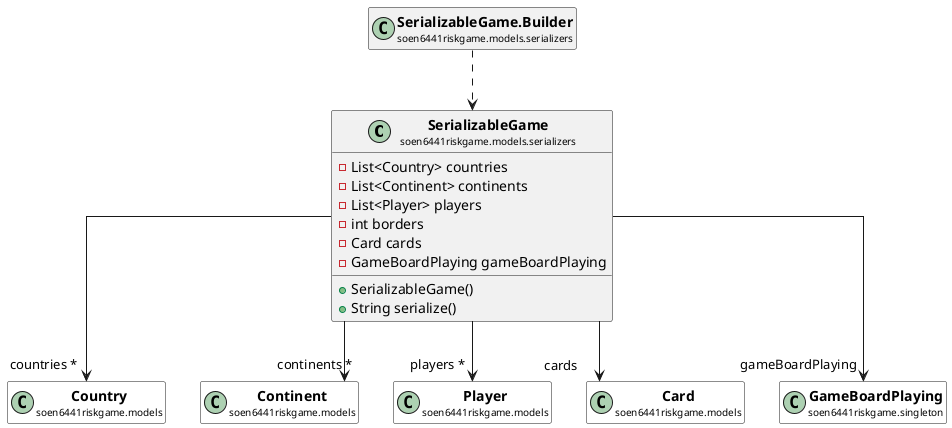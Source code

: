 @startuml

skinparam svgLinkTarget _parent
skinparam linetype ortho
set namespaceSeparator none
class "<b><size:14>SerializableGame</b>\n<size:10>soen6441riskgame.models.serializers" as soen6441riskgame.models.serializers.SerializableGame  [[../../../soen6441riskgame/models/serializers/SerializableGame.html{soen6441riskgame.models.serializers.SerializableGame}]] {
-List<Country> countries
-List<Continent> continents
-List<Player> players
-int borders
-Card cards
-GameBoardPlaying gameBoardPlaying
+SerializableGame()
+String serialize()
}



class "<b><size:14>Country</b>\n<size:10>soen6441riskgame.models" as soen6441riskgame.models.Country  [[../../../soen6441riskgame/models/Country.html{soen6441riskgame.models.Country}]] #white {
}

hide soen6441riskgame.models.Country fields
hide soen6441riskgame.models.Country methods

soen6441riskgame.models.serializers.SerializableGame -->  "countries *" soen6441riskgame.models.Country


class "<b><size:14>Continent</b>\n<size:10>soen6441riskgame.models" as soen6441riskgame.models.Continent  [[../../../soen6441riskgame/models/Continent.html{soen6441riskgame.models.Continent}]] #white {
}

hide soen6441riskgame.models.Continent fields
hide soen6441riskgame.models.Continent methods

soen6441riskgame.models.serializers.SerializableGame -->  "continents *" soen6441riskgame.models.Continent


class "<b><size:14>Player</b>\n<size:10>soen6441riskgame.models" as soen6441riskgame.models.Player  [[../../../soen6441riskgame/models/Player.html{soen6441riskgame.models.Player}]] #white {
}

hide soen6441riskgame.models.Player fields
hide soen6441riskgame.models.Player methods

soen6441riskgame.models.serializers.SerializableGame -->  "players *" soen6441riskgame.models.Player

class "<b><size:14>Card</b>\n<size:10>soen6441riskgame.models" as soen6441riskgame.models.Card  [[../../../soen6441riskgame/models/Card.html{soen6441riskgame.models.Card}]] #white {
}

hide soen6441riskgame.models.Card fields
hide soen6441riskgame.models.Card methods

soen6441riskgame.models.serializers.SerializableGame -->  "cards" soen6441riskgame.models.Card

class "<b><size:14>GameBoardPlaying</b>\n<size:10>soen6441riskgame.singleton" as soen6441riskgame.singleton.GameBoardPlaying  [[../../../soen6441riskgame/singleton/GameBoardPlaying.html{soen6441riskgame.singleton.GameBoardPlaying}]] #white {
}

hide soen6441riskgame.singleton.GameBoardPlaying fields
hide soen6441riskgame.singleton.GameBoardPlaying methods

soen6441riskgame.models.serializers.SerializableGame -->  "gameBoardPlaying" soen6441riskgame.singleton.GameBoardPlaying

class "<b><size:14>SerializableGame.Builder</b>\n<size:10>soen6441riskgame.models.serializers" as soen6441riskgame.models.serializers.SerializableGame.Builder  [[../../../soen6441riskgame/models/serializers/SerializableGame.Builder.html{soen6441riskgame.models.serializers.SerializableGame.Builder}]] {
}

hide soen6441riskgame.models.serializers.SerializableGame.Builder fields
hide soen6441riskgame.models.serializers.SerializableGame.Builder methods

soen6441riskgame.models.serializers.SerializableGame.Builder ..> soen6441riskgame.models.serializers.SerializableGame


@enduml
